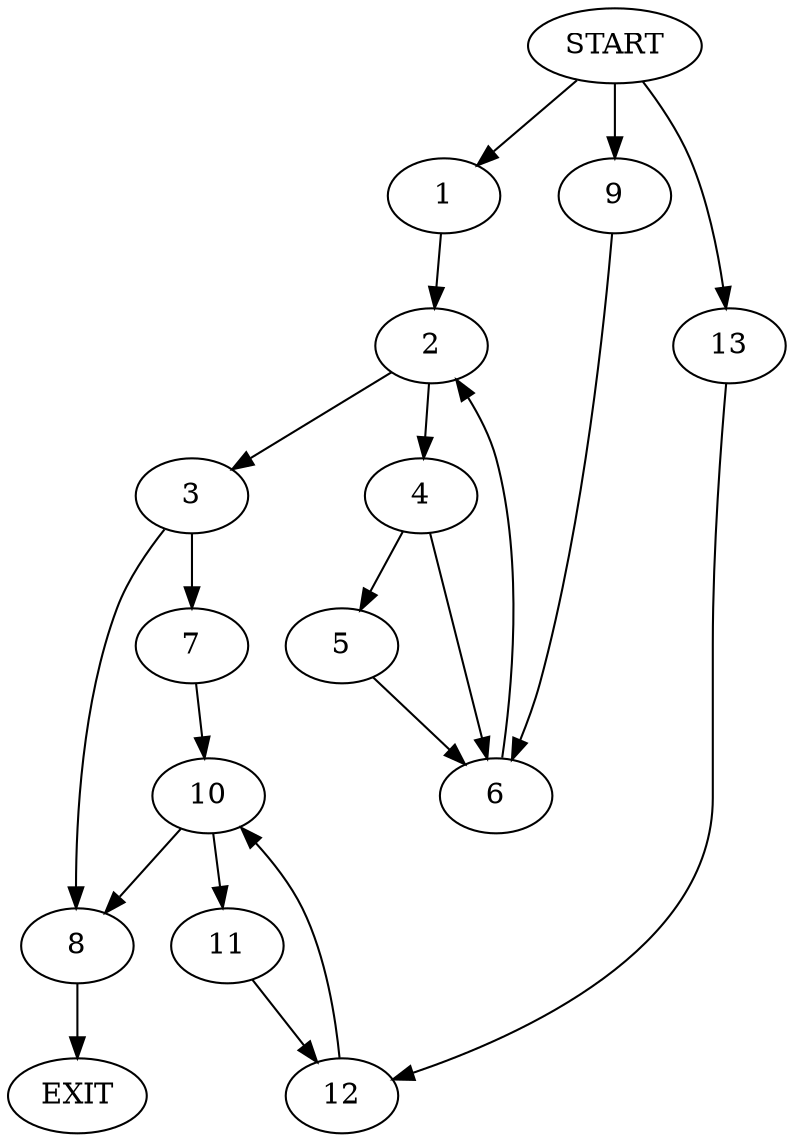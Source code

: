 digraph {
0 [label="START"]
14 [label="EXIT"]
0 -> 1
1 -> 2
2 -> 3
2 -> 4
4 -> 5
4 -> 6
3 -> 7
3 -> 8
5 -> 6
6 -> 2
0 -> 9
9 -> 6
8 -> 14
7 -> 10
10 -> 11
10 -> 8
11 -> 12
12 -> 10
0 -> 13
13 -> 12
}
